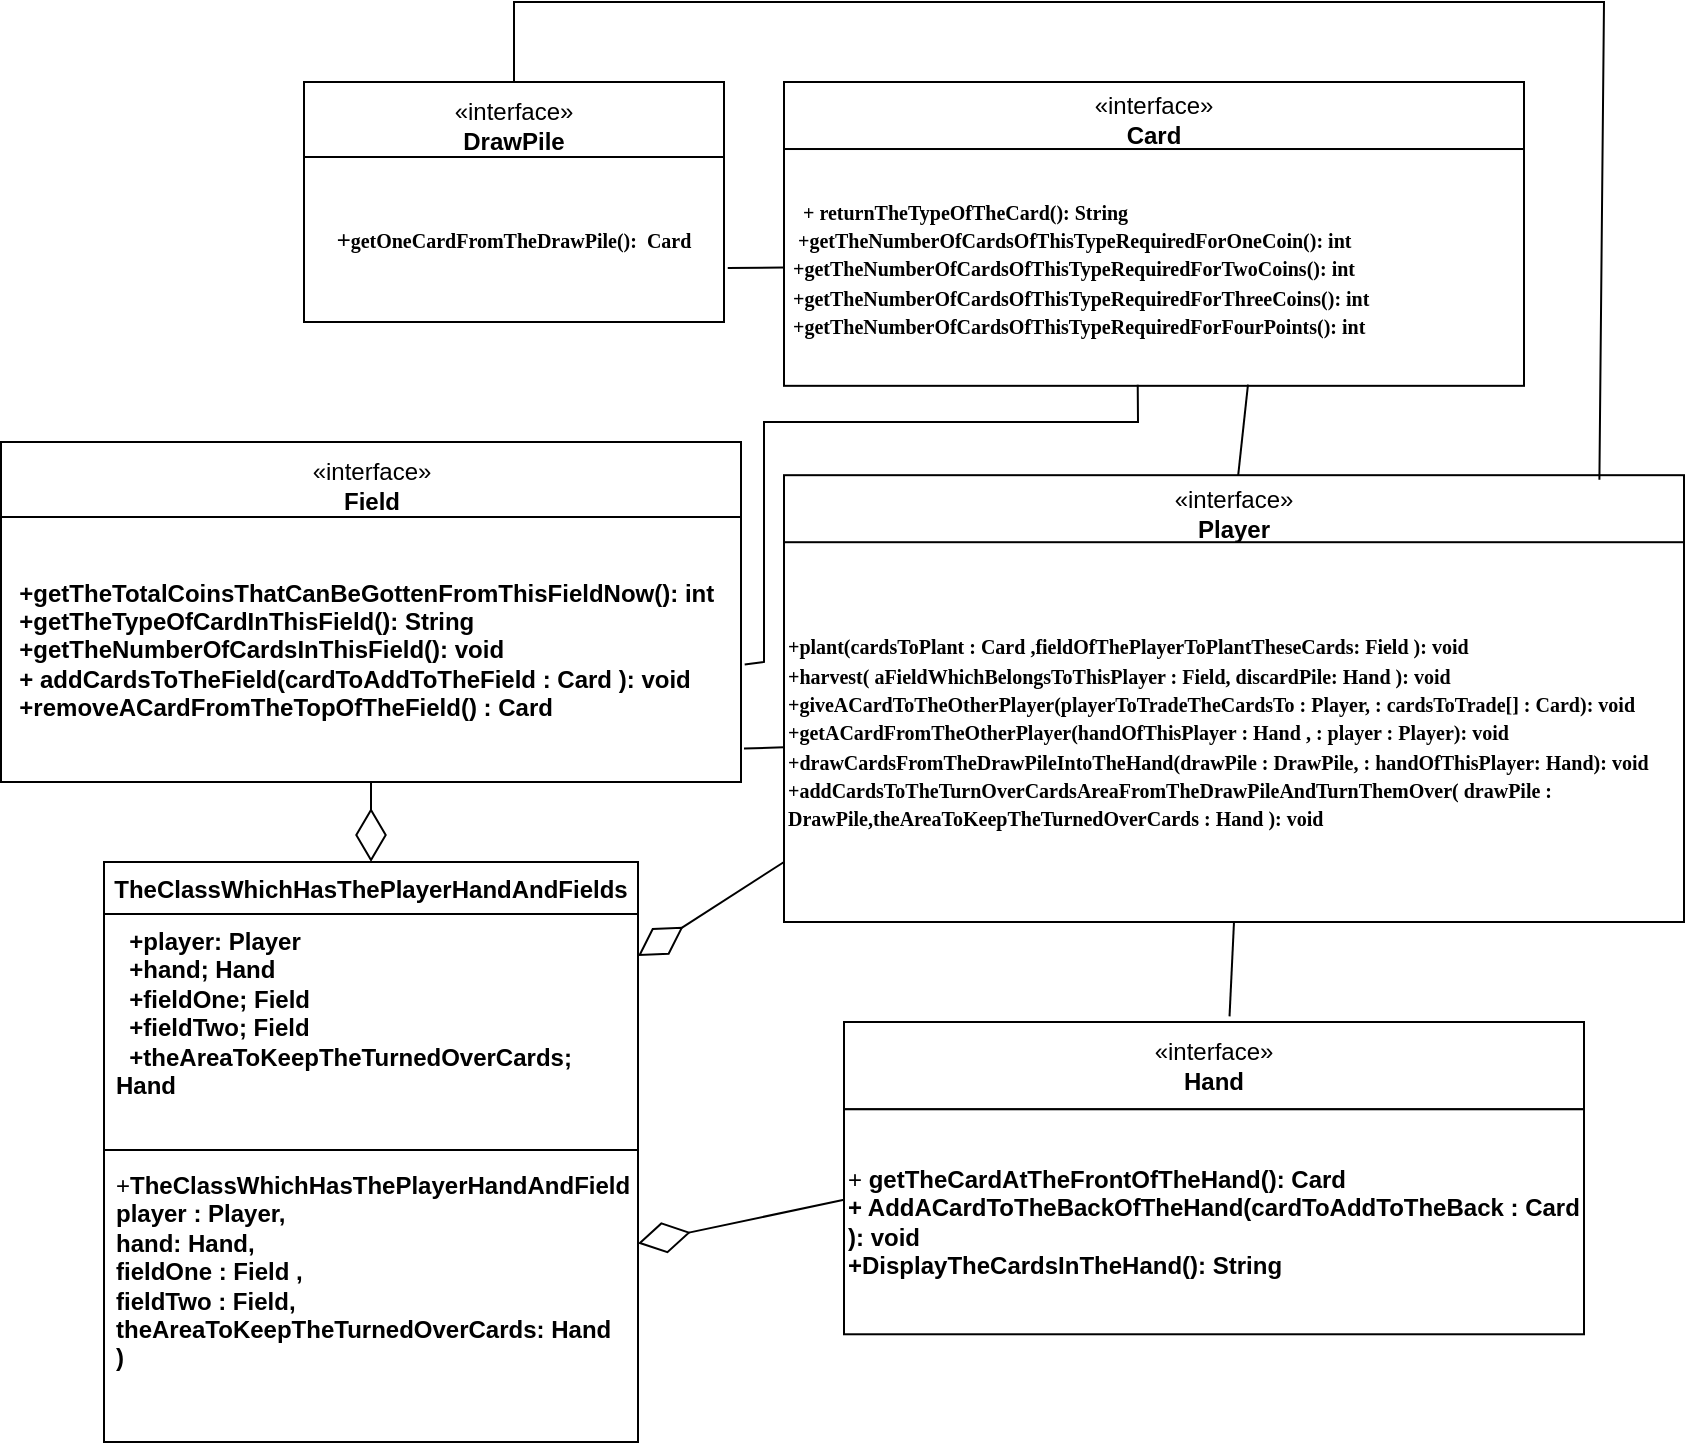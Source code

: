 <mxfile version="24.4.0" type="github">
  <diagram id="C5RBs43oDa-KdzZeNtuy" name="Page-1">
    <mxGraphModel dx="2849" dy="752" grid="1" gridSize="10" guides="1" tooltips="1" connect="1" arrows="1" fold="1" page="1" pageScale="1" pageWidth="827" pageHeight="1169" math="0" shadow="0">
      <root>
        <mxCell id="WIyWlLk6GJQsqaUBKTNV-0" />
        <mxCell id="WIyWlLk6GJQsqaUBKTNV-1" parent="WIyWlLk6GJQsqaUBKTNV-0" />
        <mxCell id="TOOYitAzIHO0Ul-bosS0-15" value="" style="group;align=left;fontSize=7;" vertex="1" connectable="0" parent="WIyWlLk6GJQsqaUBKTNV-1">
          <mxGeometry x="-790" y="170" width="210" height="120" as="geometry" />
        </mxCell>
        <mxCell id="TOOYitAzIHO0Ul-bosS0-13" value="&lt;div&gt;«interface»&lt;br&gt;&lt;/div&gt;&lt;div&gt;&lt;b&gt;DrawPile&lt;/b&gt;&lt;/div&gt;" style="html=1;whiteSpace=wrap;" vertex="1" parent="TOOYitAzIHO0Ul-bosS0-15">
          <mxGeometry width="210" height="43.636" as="geometry" />
        </mxCell>
        <mxCell id="TOOYitAzIHO0Ul-bosS0-14" value="+&lt;font size=&quot;1&quot; face=&quot;Georgia&quot;&gt;&lt;b&gt;getOneCardFromTheDrawPile():&amp;nbsp; Card&lt;br&gt;&lt;/b&gt;&lt;/font&gt;" style="rounded=0;whiteSpace=wrap;html=1;" vertex="1" parent="TOOYitAzIHO0Ul-bosS0-15">
          <mxGeometry y="37.5" width="210" height="82.5" as="geometry" />
        </mxCell>
        <mxCell id="TOOYitAzIHO0Ul-bosS0-26" value="" style="group;align=left;fontSize=7;" vertex="1" connectable="0" parent="WIyWlLk6GJQsqaUBKTNV-1">
          <mxGeometry x="-550" y="170" width="460" height="420" as="geometry" />
        </mxCell>
        <mxCell id="TOOYitAzIHO0Ul-bosS0-27" value="&lt;div&gt;«interface»&lt;br&gt;&lt;/div&gt;&lt;div&gt;&lt;b&gt;Card&lt;/b&gt;&lt;/div&gt;" style="html=1;whiteSpace=wrap;" vertex="1" parent="TOOYitAzIHO0Ul-bosS0-26">
          <mxGeometry width="370" height="38.997" as="geometry" />
        </mxCell>
        <mxCell id="TOOYitAzIHO0Ul-bosS0-28" value="&lt;div align=&quot;left&quot;&gt;&lt;font size=&quot;1&quot; face=&quot;Georgia&quot;&gt;&lt;b&gt;&amp;nbsp;&amp;nbsp; + returnTheTypeOfTheCard(): &lt;/b&gt;&lt;/font&gt;&lt;font size=&quot;1&quot; face=&quot;Georgia&quot;&gt;&lt;b&gt;String &lt;/b&gt;&lt;/font&gt;&lt;br&gt;&lt;font size=&quot;1&quot; face=&quot;Georgia&quot;&gt;&lt;b&gt;&amp;nbsp; +getTheNumberOfCardsOfThisTypeRequiredForOneCoin(): &lt;/b&gt;&lt;/font&gt;&lt;font size=&quot;1&quot; face=&quot;Georgia&quot;&gt;&lt;b&gt;int &lt;/b&gt;&lt;/font&gt;&lt;br&gt;&lt;font size=&quot;1&quot; face=&quot;Georgia&quot;&gt;&lt;b&gt;&amp;nbsp;+getTheNumberOfCardsOfThisTypeRequiredForTwoCoins(): &lt;/b&gt;&lt;/font&gt;&lt;font size=&quot;1&quot; face=&quot;Georgia&quot;&gt;&lt;b&gt;int &lt;/b&gt;&lt;/font&gt;&lt;br&gt;&lt;font size=&quot;1&quot; face=&quot;Georgia&quot;&gt;&lt;b&gt;&amp;nbsp;+getTheNumberOfCardsOfThisTypeRequiredForThreeCoins(): &lt;/b&gt;&lt;/font&gt;&lt;font size=&quot;1&quot; face=&quot;Georgia&quot;&gt;&lt;b&gt;int &lt;/b&gt;&lt;/font&gt;&lt;br&gt;&lt;font size=&quot;1&quot; face=&quot;Georgia&quot;&gt;&lt;b&gt;&amp;nbsp;+getTheNumberOfCardsOfThisTypeRequiredForFourPoints(): int&lt;/b&gt;&lt;/font&gt;&lt;br&gt;&lt;/div&gt;" style="rounded=0;whiteSpace=wrap;html=1;align=left;" vertex="1" parent="TOOYitAzIHO0Ul-bosS0-26">
          <mxGeometry y="33.511" width="370" height="118.404" as="geometry" />
        </mxCell>
        <mxCell id="TOOYitAzIHO0Ul-bosS0-30" value="" style="group;align=left;fontSize=7;" vertex="1" connectable="0" parent="TOOYitAzIHO0Ul-bosS0-26">
          <mxGeometry y="196.596" width="460" height="223.404" as="geometry" />
        </mxCell>
        <mxCell id="TOOYitAzIHO0Ul-bosS0-31" value="&lt;div&gt;«interface»&lt;br&gt;&lt;/div&gt;&lt;div&gt;&lt;b&gt;Player&lt;/b&gt;&lt;/div&gt;" style="html=1;whiteSpace=wrap;" vertex="1" parent="TOOYitAzIHO0Ul-bosS0-30">
          <mxGeometry width="450" height="38.997" as="geometry" />
        </mxCell>
        <mxCell id="TOOYitAzIHO0Ul-bosS0-32" value="&lt;div align=&quot;left&quot;&gt;&lt;font size=&quot;1&quot; face=&quot;Georgia&quot;&gt;&lt;b&gt;+plant(cardsToPlant : &lt;/b&gt;&lt;/font&gt;&lt;font size=&quot;1&quot; face=&quot;Georgia&quot;&gt;&lt;b&gt;Card &lt;/b&gt;&lt;/font&gt;&lt;font size=&quot;1&quot; face=&quot;Georgia&quot;&gt;&lt;b&gt;,fieldOfThePlayerToPlantTheseCards: &lt;/b&gt;&lt;/font&gt;&lt;font size=&quot;1&quot; face=&quot;Georgia&quot;&gt;&lt;b&gt;Field &lt;/b&gt;&lt;/font&gt;&lt;font size=&quot;1&quot; face=&quot;Georgia&quot;&gt;&lt;b&gt;): &lt;/b&gt;&lt;/font&gt;&lt;font size=&quot;1&quot; face=&quot;Georgia&quot;&gt;&lt;b&gt;void &lt;/b&gt;&lt;/font&gt;&lt;br&gt;&lt;font size=&quot;1&quot; face=&quot;Georgia&quot;&gt;&lt;b&gt;+harvest( aFieldWhichBelongsToThisPlayer : &lt;/b&gt;&lt;/font&gt;&lt;font size=&quot;1&quot; face=&quot;Georgia&quot;&gt;&lt;b&gt;Field&lt;/b&gt;&lt;/font&gt;&lt;font size=&quot;1&quot; face=&quot;Georgia&quot;&gt;&lt;b&gt;, discardPile: &lt;/b&gt;&lt;/font&gt;&lt;font size=&quot;1&quot; face=&quot;Georgia&quot;&gt;&lt;b&gt;Hand &lt;/b&gt;&lt;/font&gt;&lt;font size=&quot;1&quot; face=&quot;Georgia&quot;&gt;&lt;b&gt;): &lt;/b&gt;&lt;/font&gt;&lt;font size=&quot;1&quot; face=&quot;Georgia&quot;&gt;&lt;b&gt;void&lt;/b&gt;&lt;/font&gt;&lt;br&gt;&lt;font size=&quot;1&quot; face=&quot;Georgia&quot;&gt;&lt;b&gt;+giveACardToTheOtherPlayer(playerToTradeTheCardsTo : &lt;/b&gt;&lt;/font&gt;&lt;font size=&quot;1&quot; face=&quot;Georgia&quot;&gt;&lt;b&gt;Player&lt;/b&gt;&lt;/font&gt;&lt;font size=&quot;1&quot; face=&quot;Georgia&quot;&gt;&lt;b&gt;,&amp;nbsp;: cardsToTrade[] : &lt;/b&gt;&lt;/font&gt;&lt;font size=&quot;1&quot; face=&quot;Georgia&quot;&gt;&lt;b&gt;Card&lt;/b&gt;&lt;/font&gt;&lt;font size=&quot;1&quot; face=&quot;Georgia&quot;&gt;&lt;b&gt;): &lt;/b&gt;&lt;/font&gt;&lt;font size=&quot;1&quot; face=&quot;Georgia&quot;&gt;&lt;b&gt;void&lt;/b&gt;&lt;/font&gt;&lt;br&gt;&lt;font size=&quot;1&quot; face=&quot;Georgia&quot;&gt;&lt;b&gt;+getACardFromTheOtherPlayer(handOfThisPlayer : &lt;/b&gt;&lt;/font&gt;&lt;font size=&quot;1&quot; face=&quot;Georgia&quot;&gt;&lt;b&gt;Hand &lt;/b&gt;&lt;/font&gt;&lt;font size=&quot;1&quot; face=&quot;Georgia&quot;&gt;&lt;b&gt;,&amp;nbsp;: player : &lt;/b&gt;&lt;/font&gt;&lt;font size=&quot;1&quot; face=&quot;Georgia&quot;&gt;&lt;b&gt;Player&lt;/b&gt;&lt;/font&gt;&lt;font size=&quot;1&quot; face=&quot;Georgia&quot;&gt;&lt;b&gt;): &lt;/b&gt;&lt;/font&gt;&lt;font size=&quot;1&quot; face=&quot;Georgia&quot;&gt;&lt;b&gt;void &lt;/b&gt;&lt;/font&gt;&lt;br&gt;&lt;font size=&quot;1&quot; face=&quot;Georgia&quot;&gt;&lt;b&gt;+drawCardsFromTheDrawPileIntoTheHand(drawPile &lt;/b&gt;&lt;/font&gt;&lt;font size=&quot;1&quot; face=&quot;Georgia&quot;&gt;&lt;b&gt;: DrawPile&lt;/b&gt;&lt;/font&gt;&lt;font size=&quot;1&quot; face=&quot;Georgia&quot;&gt;&lt;b&gt;,&amp;nbsp;: handOfThisPlayer: &lt;/b&gt;&lt;/font&gt;&lt;font size=&quot;1&quot; face=&quot;Georgia&quot;&gt;&lt;b&gt;Hand&lt;/b&gt;&lt;/font&gt;&lt;font size=&quot;1&quot; face=&quot;Georgia&quot;&gt;&lt;b&gt;): &lt;/b&gt;&lt;/font&gt;&lt;font size=&quot;1&quot; face=&quot;Georgia&quot;&gt;&lt;b&gt;void &lt;/b&gt;&lt;/font&gt;&lt;br&gt;&lt;font size=&quot;1&quot; face=&quot;Georgia&quot;&gt;&lt;b&gt;+addCardsToTheTurnOverCardsAreaFromTheDrawPileAndTurnThemOver( drawPile : &lt;/b&gt;&lt;/font&gt;&lt;font size=&quot;1&quot; face=&quot;Georgia&quot;&gt;&lt;b&gt;DrawPile&lt;/b&gt;&lt;/font&gt;&lt;font size=&quot;1&quot; face=&quot;Georgia&quot;&gt;&lt;b&gt;,theAreaToKeepTheTurnedOverCards : &lt;/b&gt;&lt;/font&gt;&lt;font size=&quot;1&quot; face=&quot;Georgia&quot;&gt;&lt;b&gt; Hand &lt;/b&gt;&lt;/font&gt;&lt;font size=&quot;1&quot; face=&quot;Georgia&quot;&gt;&lt;b&gt;): &lt;/b&gt;&lt;/font&gt;&lt;font size=&quot;1&quot; face=&quot;Georgia&quot;&gt;&lt;b&gt;void&lt;/b&gt;&lt;/font&gt;&lt;/div&gt;" style="rounded=0;whiteSpace=wrap;html=1;align=left;" vertex="1" parent="TOOYitAzIHO0Ul-bosS0-30">
          <mxGeometry y="33.511" width="450" height="189.894" as="geometry" />
        </mxCell>
        <mxCell id="TOOYitAzIHO0Ul-bosS0-59" value="" style="endArrow=none;html=1;rounded=0;" edge="1" parent="TOOYitAzIHO0Ul-bosS0-30" target="TOOYitAzIHO0Ul-bosS0-32">
          <mxGeometry width="50" height="50" relative="1" as="geometry">
            <mxPoint x="-20" y="136.704" as="sourcePoint" />
            <mxPoint x="30" y="86.704" as="targetPoint" />
          </mxGeometry>
        </mxCell>
        <mxCell id="TOOYitAzIHO0Ul-bosS0-60" value="" style="endArrow=none;html=1;rounded=0;exitX=0.627;exitY=0.995;exitDx=0;exitDy=0;exitPerimeter=0;" edge="1" parent="TOOYitAzIHO0Ul-bosS0-26" source="TOOYitAzIHO0Ul-bosS0-28" target="TOOYitAzIHO0Ul-bosS0-31">
          <mxGeometry width="50" height="50" relative="1" as="geometry">
            <mxPoint x="230" y="150" as="sourcePoint" />
            <mxPoint x="30" y="100" as="targetPoint" />
          </mxGeometry>
        </mxCell>
        <mxCell id="TOOYitAzIHO0Ul-bosS0-33" value="&lt;div&gt;«interface»&lt;br&gt;&lt;/div&gt;&lt;div&gt;&lt;b&gt;Hand&lt;/b&gt;&lt;/div&gt;" style="html=1;whiteSpace=wrap;" vertex="1" parent="WIyWlLk6GJQsqaUBKTNV-1">
          <mxGeometry x="-520" y="640" width="370" height="43.64" as="geometry" />
        </mxCell>
        <mxCell id="TOOYitAzIHO0Ul-bosS0-34" value="+&lt;b&gt; getTheCardAtTheFrontOfTheHand(): Card&lt;br&gt;&lt;/b&gt;&lt;div align=&quot;left&quot;&gt;&lt;b&gt;+ AddACardToTheBackOfTheHand(cardToAddToTheBack : &lt;/b&gt;&lt;b&gt;Card &lt;/b&gt;&lt;b&gt;): void&lt;/b&gt;&lt;br&gt;&lt;b&gt;+DisplayTheCardsInTheHand(): String&lt;br&gt;&lt;/b&gt;&lt;/div&gt;" style="rounded=0;whiteSpace=wrap;html=1;align=left;" vertex="1" parent="WIyWlLk6GJQsqaUBKTNV-1">
          <mxGeometry x="-520" y="683.64" width="370" height="112.5" as="geometry" />
        </mxCell>
        <mxCell id="TOOYitAzIHO0Ul-bosS0-35" value="&lt;div&gt;«interface»&lt;br&gt;&lt;/div&gt;&lt;div&gt;&lt;b&gt;Field&lt;/b&gt;&lt;/div&gt;" style="html=1;whiteSpace=wrap;" vertex="1" parent="WIyWlLk6GJQsqaUBKTNV-1">
          <mxGeometry x="-941.5" y="350" width="370" height="43.64" as="geometry" />
        </mxCell>
        <mxCell id="TOOYitAzIHO0Ul-bosS0-36" value="&lt;b&gt;&amp;nbsp; +getTheTotalCoinsThatCanBeGottenFromThisFieldNow(): &lt;/b&gt;&lt;b&gt;int &lt;/b&gt;&lt;br&gt;&lt;b&gt;&amp;nbsp; +getTheTypeOfCardInThisField(): &lt;/b&gt;&lt;b&gt;String&lt;/b&gt;&lt;br&gt;&lt;div&gt;&lt;b&gt;&amp;nbsp; +getTheNumberOfCardsInThisField(): &lt;/b&gt;&lt;b&gt;void &lt;br&gt;&lt;/b&gt;&lt;/div&gt;&lt;div&gt;&lt;b&gt;&amp;nbsp; + addCardsToTheField(cardToAddToTheField : &lt;/b&gt;&lt;b&gt;Card &lt;/b&gt;&lt;b&gt;): &lt;/b&gt;&lt;b&gt;void&lt;/b&gt;&lt;br&gt;&lt;b&gt;&amp;nbsp; +removeACardFromTheTopOfTheField() : &lt;/b&gt;&lt;b&gt;Card &lt;/b&gt;&lt;/div&gt;" style="rounded=0;whiteSpace=wrap;html=1;align=left;" vertex="1" parent="WIyWlLk6GJQsqaUBKTNV-1">
          <mxGeometry x="-941.5" y="387.5" width="370" height="132.5" as="geometry" />
        </mxCell>
        <mxCell id="TOOYitAzIHO0Ul-bosS0-41" value="TheClassWhichHasThePlayerHandAndFields" style="swimlane;fontStyle=1;align=center;verticalAlign=top;childLayout=stackLayout;horizontal=1;startSize=26;horizontalStack=0;resizeParent=1;resizeParentMax=0;resizeLast=0;collapsible=1;marginBottom=0;whiteSpace=wrap;html=1;" vertex="1" parent="WIyWlLk6GJQsqaUBKTNV-1">
          <mxGeometry x="-890" y="560" width="267" height="290" as="geometry" />
        </mxCell>
        <mxCell id="TOOYitAzIHO0Ul-bosS0-42" value="&lt;b&gt;&amp;nbsp; +player: Player &lt;br&gt;&amp;nbsp; +hand; Hand &lt;br&gt;&amp;nbsp; +fieldOne; Field &lt;br&gt;&amp;nbsp; +fieldTwo; Field &lt;br&gt;&amp;nbsp; +theAreaToKeepTheTurnedOverCards; Hand &lt;/b&gt;&lt;div&gt;&lt;b&gt;&lt;br&gt;&lt;/b&gt;&lt;/div&gt;" style="text;strokeColor=none;fillColor=none;align=left;verticalAlign=top;spacingLeft=4;spacingRight=4;overflow=hidden;rotatable=0;points=[[0,0.5],[1,0.5]];portConstraint=eastwest;whiteSpace=wrap;html=1;" vertex="1" parent="TOOYitAzIHO0Ul-bosS0-41">
          <mxGeometry y="26" width="267" height="114" as="geometry" />
        </mxCell>
        <mxCell id="TOOYitAzIHO0Ul-bosS0-43" value="" style="line;strokeWidth=1;fillColor=none;align=left;verticalAlign=middle;spacingTop=-1;spacingLeft=3;spacingRight=3;rotatable=0;labelPosition=right;points=[];portConstraint=eastwest;strokeColor=inherit;" vertex="1" parent="TOOYitAzIHO0Ul-bosS0-41">
          <mxGeometry y="140" width="267" height="8" as="geometry" />
        </mxCell>
        <mxCell id="TOOYitAzIHO0Ul-bosS0-44" value="+&lt;b&gt;TheClassWhichHasThePlayerHandAndFields(&lt;/b&gt;&lt;div&gt;&lt;b&gt;player : Player,  &lt;/b&gt;&lt;/div&gt;&lt;div&gt;&lt;b&gt;hand: Hand,&amp;nbsp;&lt;/b&gt;&lt;/div&gt;&lt;div&gt;&lt;b&gt;fieldOne : Field ,&amp;nbsp;&lt;/b&gt;&lt;/div&gt;&lt;div&gt;&lt;b&gt;fieldTwo : Field,&amp;nbsp;&lt;/b&gt;&lt;/div&gt;&lt;div&gt;&lt;b&gt;theAreaToKeepTheTurnedOverCards: Hand&lt;/b&gt;&lt;/div&gt;&lt;div&gt;&lt;b&gt;)&lt;/b&gt;&lt;/div&gt;&lt;b&gt;&amp;nbsp;&amp;nbsp;&amp;nbsp; &lt;br&gt;&lt;/b&gt;" style="text;strokeColor=none;fillColor=none;align=left;verticalAlign=top;spacingLeft=4;spacingRight=4;overflow=hidden;rotatable=0;points=[[0,0.5],[1,0.5]];portConstraint=eastwest;whiteSpace=wrap;html=1;" vertex="1" parent="TOOYitAzIHO0Ul-bosS0-41">
          <mxGeometry y="148" width="267" height="142" as="geometry" />
        </mxCell>
        <mxCell id="TOOYitAzIHO0Ul-bosS0-57" value="" style="endArrow=none;html=1;rounded=0;exitX=1.009;exitY=0.673;exitDx=0;exitDy=0;exitPerimeter=0;entryX=0;entryY=0.5;entryDx=0;entryDy=0;" edge="1" parent="WIyWlLk6GJQsqaUBKTNV-1" source="TOOYitAzIHO0Ul-bosS0-14" target="TOOYitAzIHO0Ul-bosS0-28">
          <mxGeometry width="50" height="50" relative="1" as="geometry">
            <mxPoint x="-600" y="290" as="sourcePoint" />
            <mxPoint x="-550" y="240" as="targetPoint" />
          </mxGeometry>
        </mxCell>
        <mxCell id="TOOYitAzIHO0Ul-bosS0-58" value="" style="endArrow=none;html=1;rounded=0;exitX=1.005;exitY=0.557;exitDx=0;exitDy=0;exitPerimeter=0;entryX=0.478;entryY=0.995;entryDx=0;entryDy=0;entryPerimeter=0;" edge="1" parent="WIyWlLk6GJQsqaUBKTNV-1" source="TOOYitAzIHO0Ul-bosS0-36" target="TOOYitAzIHO0Ul-bosS0-28">
          <mxGeometry width="50" height="50" relative="1" as="geometry">
            <mxPoint x="-660" y="360" as="sourcePoint" />
            <mxPoint x="-610" y="310" as="targetPoint" />
            <Array as="points">
              <mxPoint x="-560" y="460" />
              <mxPoint x="-560" y="340" />
              <mxPoint x="-373" y="340" />
            </Array>
          </mxGeometry>
        </mxCell>
        <mxCell id="TOOYitAzIHO0Ul-bosS0-61" value="" style="endArrow=none;html=1;rounded=0;entryX=0.521;entryY=-0.065;entryDx=0;entryDy=0;entryPerimeter=0;exitX=0.5;exitY=1;exitDx=0;exitDy=0;" edge="1" parent="WIyWlLk6GJQsqaUBKTNV-1" source="TOOYitAzIHO0Ul-bosS0-32" target="TOOYitAzIHO0Ul-bosS0-33">
          <mxGeometry width="50" height="50" relative="1" as="geometry">
            <mxPoint x="-560" y="513.3" as="sourcePoint" />
            <mxPoint x="-540" y="512.596" as="targetPoint" />
          </mxGeometry>
        </mxCell>
        <mxCell id="TOOYitAzIHO0Ul-bosS0-62" value="" style="endArrow=none;html=1;rounded=0;exitX=0.5;exitY=0;exitDx=0;exitDy=0;entryX=0.906;entryY=0.057;entryDx=0;entryDy=0;entryPerimeter=0;" edge="1" parent="WIyWlLk6GJQsqaUBKTNV-1" source="TOOYitAzIHO0Ul-bosS0-13" target="TOOYitAzIHO0Ul-bosS0-31">
          <mxGeometry width="50" height="50" relative="1" as="geometry">
            <mxPoint x="-370" y="510" as="sourcePoint" />
            <mxPoint x="-140" y="360" as="targetPoint" />
            <Array as="points">
              <mxPoint x="-685" y="130" />
              <mxPoint x="-140" y="130" />
            </Array>
          </mxGeometry>
        </mxCell>
        <mxCell id="TOOYitAzIHO0Ul-bosS0-67" value="" style="endArrow=diamondThin;endFill=0;endSize=24;html=1;rounded=0;exitX=0;exitY=0.402;exitDx=0;exitDy=0;exitPerimeter=0;" edge="1" parent="WIyWlLk6GJQsqaUBKTNV-1" source="TOOYitAzIHO0Ul-bosS0-34" target="TOOYitAzIHO0Ul-bosS0-44">
          <mxGeometry width="160" relative="1" as="geometry">
            <mxPoint x="-640" y="710" as="sourcePoint" />
            <mxPoint x="-480" y="710" as="targetPoint" />
          </mxGeometry>
        </mxCell>
        <mxCell id="TOOYitAzIHO0Ul-bosS0-69" value="" style="endArrow=diamondThin;endFill=0;endSize=24;html=1;rounded=0;" edge="1" parent="WIyWlLk6GJQsqaUBKTNV-1">
          <mxGeometry width="160" relative="1" as="geometry">
            <mxPoint x="-550" y="560" as="sourcePoint" />
            <mxPoint x="-623" y="607" as="targetPoint" />
          </mxGeometry>
        </mxCell>
        <mxCell id="TOOYitAzIHO0Ul-bosS0-71" value="" style="endArrow=diamondThin;endFill=0;endSize=24;html=1;rounded=0;exitX=0.5;exitY=1;exitDx=0;exitDy=0;entryX=0.5;entryY=0;entryDx=0;entryDy=0;" edge="1" parent="WIyWlLk6GJQsqaUBKTNV-1" source="TOOYitAzIHO0Ul-bosS0-36" target="TOOYitAzIHO0Ul-bosS0-41">
          <mxGeometry width="160" relative="1" as="geometry">
            <mxPoint x="-697" y="513" as="sourcePoint" />
            <mxPoint x="-770" y="560" as="targetPoint" />
          </mxGeometry>
        </mxCell>
      </root>
    </mxGraphModel>
  </diagram>
</mxfile>
